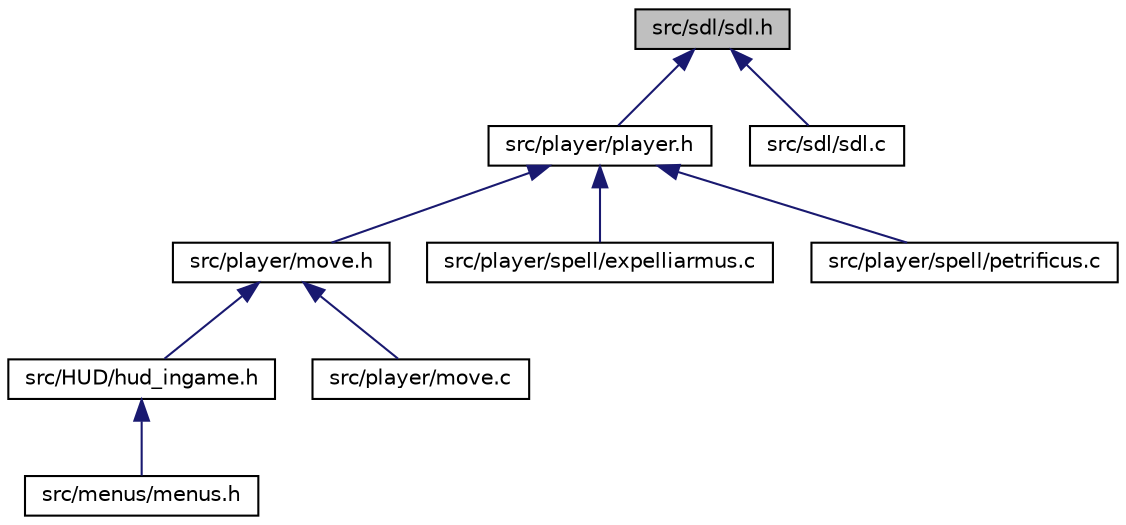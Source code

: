 digraph "src/sdl/sdl.h"
{
 // LATEX_PDF_SIZE
  edge [fontname="Helvetica",fontsize="10",labelfontname="Helvetica",labelfontsize="10"];
  node [fontname="Helvetica",fontsize="10",shape=record];
  Node1 [label="src/sdl/sdl.h",height=0.2,width=0.4,color="black", fillcolor="grey75", style="filled", fontcolor="black",tooltip="Header du fichier sdl.c."];
  Node1 -> Node2 [dir="back",color="midnightblue",fontsize="10",style="solid",fontname="Helvetica"];
  Node2 [label="src/player/player.h",height=0.2,width=0.4,color="black", fillcolor="white", style="filled",URL="$player_8h_source.html",tooltip=" "];
  Node2 -> Node3 [dir="back",color="midnightblue",fontsize="10",style="solid",fontname="Helvetica"];
  Node3 [label="src/player/move.h",height=0.2,width=0.4,color="black", fillcolor="white", style="filled",URL="$move_8h_source.html",tooltip=" "];
  Node3 -> Node4 [dir="back",color="midnightblue",fontsize="10",style="solid",fontname="Helvetica"];
  Node4 [label="src/HUD/hud_ingame.h",height=0.2,width=0.4,color="black", fillcolor="white", style="filled",URL="$hud__ingame_8h_source.html",tooltip=" "];
  Node4 -> Node5 [dir="back",color="midnightblue",fontsize="10",style="solid",fontname="Helvetica"];
  Node5 [label="src/menus/menus.h",height=0.2,width=0.4,color="black", fillcolor="white", style="filled",URL="$menus_8h_source.html",tooltip=" "];
  Node3 -> Node6 [dir="back",color="midnightblue",fontsize="10",style="solid",fontname="Helvetica"];
  Node6 [label="src/player/move.c",height=0.2,width=0.4,color="black", fillcolor="white", style="filled",URL="$move_8c.html",tooltip="Fonctions de déplacement."];
  Node2 -> Node7 [dir="back",color="midnightblue",fontsize="10",style="solid",fontname="Helvetica"];
  Node7 [label="src/player/spell/expelliarmus.c",height=0.2,width=0.4,color="black", fillcolor="white", style="filled",URL="$expelliarmus_8c.html",tooltip="Méthode de l'objet expelliarmus_t."];
  Node2 -> Node8 [dir="back",color="midnightblue",fontsize="10",style="solid",fontname="Helvetica"];
  Node8 [label="src/player/spell/petrificus.c",height=0.2,width=0.4,color="black", fillcolor="white", style="filled",URL="$petrificus_8c.html",tooltip="Méthode de l'objet petrificus_t."];
  Node1 -> Node9 [dir="back",color="midnightblue",fontsize="10",style="solid",fontname="Helvetica"];
  Node9 [label="src/sdl/sdl.c",height=0.2,width=0.4,color="black", fillcolor="white", style="filled",URL="$sdl_8c.html",tooltip="Header de move.c."];
}
